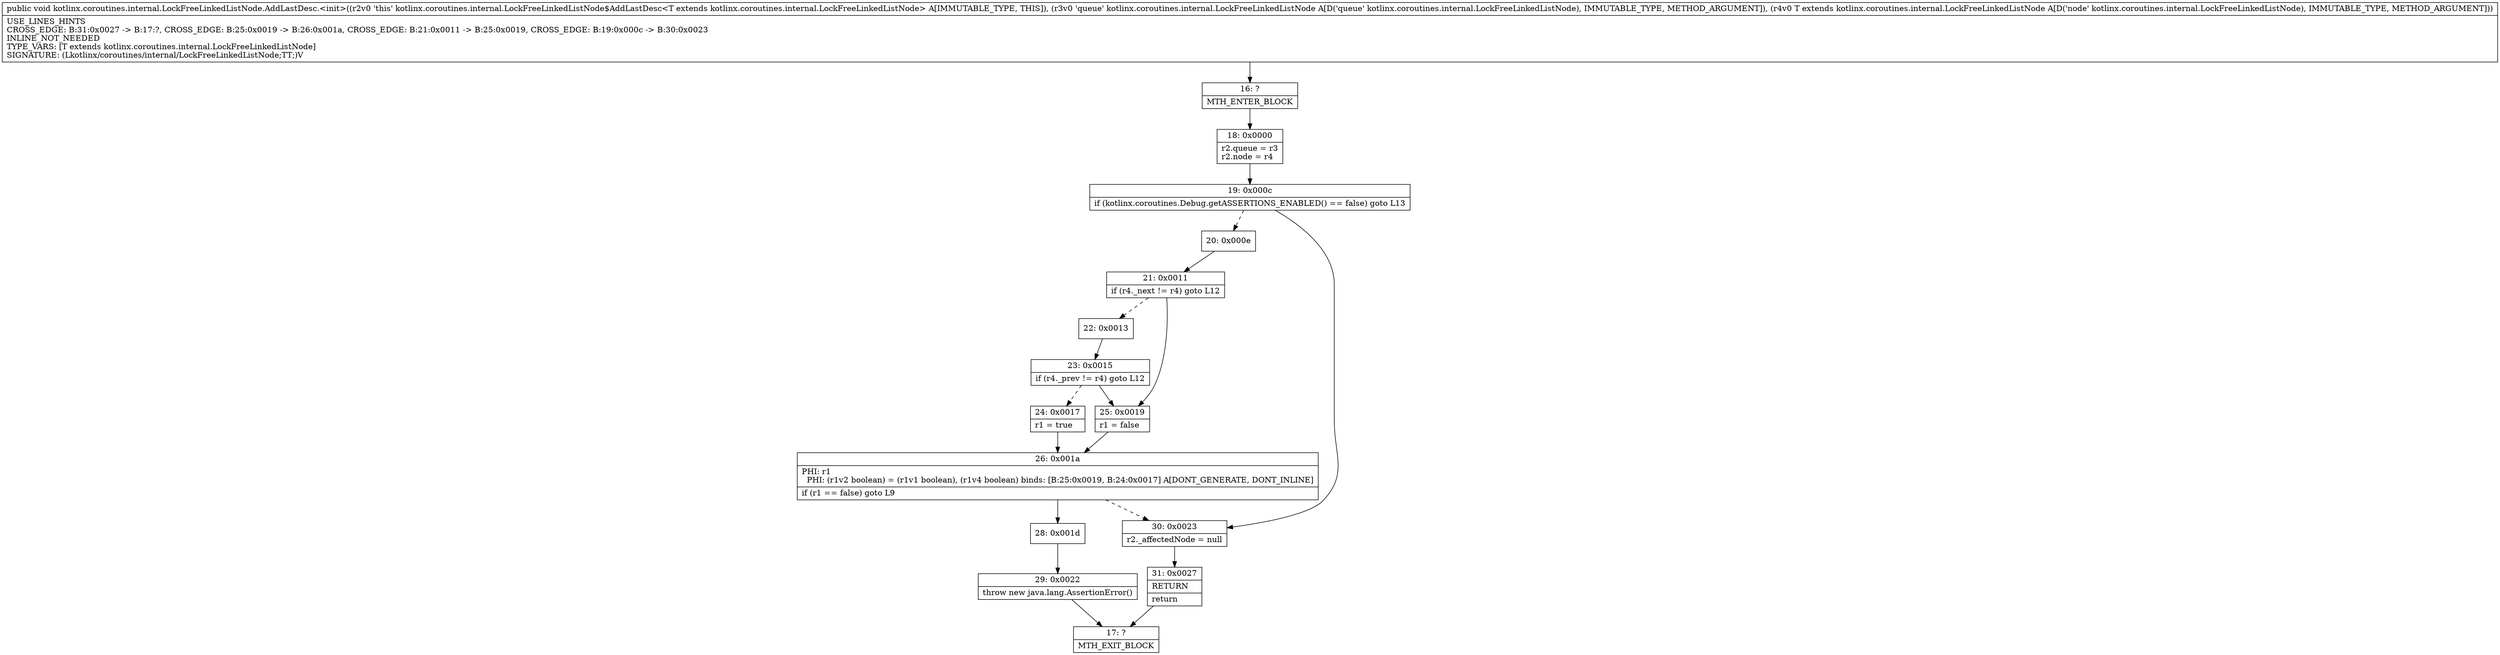 digraph "CFG forkotlinx.coroutines.internal.LockFreeLinkedListNode.AddLastDesc.\<init\>(Lkotlinx\/coroutines\/internal\/LockFreeLinkedListNode;Lkotlinx\/coroutines\/internal\/LockFreeLinkedListNode;)V" {
Node_16 [shape=record,label="{16\:\ ?|MTH_ENTER_BLOCK\l}"];
Node_18 [shape=record,label="{18\:\ 0x0000|r2.queue = r3\lr2.node = r4\l}"];
Node_19 [shape=record,label="{19\:\ 0x000c|if (kotlinx.coroutines.Debug.getASSERTIONS_ENABLED() == false) goto L13\l}"];
Node_20 [shape=record,label="{20\:\ 0x000e}"];
Node_21 [shape=record,label="{21\:\ 0x0011|if (r4._next != r4) goto L12\l}"];
Node_22 [shape=record,label="{22\:\ 0x0013}"];
Node_23 [shape=record,label="{23\:\ 0x0015|if (r4._prev != r4) goto L12\l}"];
Node_24 [shape=record,label="{24\:\ 0x0017|r1 = true\l}"];
Node_26 [shape=record,label="{26\:\ 0x001a|PHI: r1 \l  PHI: (r1v2 boolean) = (r1v1 boolean), (r1v4 boolean) binds: [B:25:0x0019, B:24:0x0017] A[DONT_GENERATE, DONT_INLINE]\l|if (r1 == false) goto L9\l}"];
Node_28 [shape=record,label="{28\:\ 0x001d}"];
Node_29 [shape=record,label="{29\:\ 0x0022|throw new java.lang.AssertionError()\l}"];
Node_17 [shape=record,label="{17\:\ ?|MTH_EXIT_BLOCK\l}"];
Node_25 [shape=record,label="{25\:\ 0x0019|r1 = false\l}"];
Node_30 [shape=record,label="{30\:\ 0x0023|r2._affectedNode = null\l}"];
Node_31 [shape=record,label="{31\:\ 0x0027|RETURN\l|return\l}"];
MethodNode[shape=record,label="{public void kotlinx.coroutines.internal.LockFreeLinkedListNode.AddLastDesc.\<init\>((r2v0 'this' kotlinx.coroutines.internal.LockFreeLinkedListNode$AddLastDesc\<T extends kotlinx.coroutines.internal.LockFreeLinkedListNode\> A[IMMUTABLE_TYPE, THIS]), (r3v0 'queue' kotlinx.coroutines.internal.LockFreeLinkedListNode A[D('queue' kotlinx.coroutines.internal.LockFreeLinkedListNode), IMMUTABLE_TYPE, METHOD_ARGUMENT]), (r4v0 T extends kotlinx.coroutines.internal.LockFreeLinkedListNode A[D('node' kotlinx.coroutines.internal.LockFreeLinkedListNode), IMMUTABLE_TYPE, METHOD_ARGUMENT]))  | USE_LINES_HINTS\lCROSS_EDGE: B:31:0x0027 \-\> B:17:?, CROSS_EDGE: B:25:0x0019 \-\> B:26:0x001a, CROSS_EDGE: B:21:0x0011 \-\> B:25:0x0019, CROSS_EDGE: B:19:0x000c \-\> B:30:0x0023\lINLINE_NOT_NEEDED\lTYPE_VARS: [T extends kotlinx.coroutines.internal.LockFreeLinkedListNode]\lSIGNATURE: (Lkotlinx\/coroutines\/internal\/LockFreeLinkedListNode;TT;)V\l}"];
MethodNode -> Node_16;Node_16 -> Node_18;
Node_18 -> Node_19;
Node_19 -> Node_20[style=dashed];
Node_19 -> Node_30;
Node_20 -> Node_21;
Node_21 -> Node_22[style=dashed];
Node_21 -> Node_25;
Node_22 -> Node_23;
Node_23 -> Node_24[style=dashed];
Node_23 -> Node_25;
Node_24 -> Node_26;
Node_26 -> Node_28;
Node_26 -> Node_30[style=dashed];
Node_28 -> Node_29;
Node_29 -> Node_17;
Node_25 -> Node_26;
Node_30 -> Node_31;
Node_31 -> Node_17;
}

